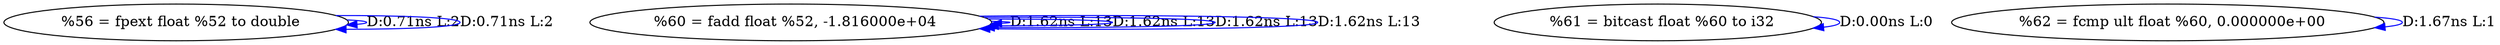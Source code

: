 digraph {
Node0x3e703e0[label="  %56 = fpext float %52 to double"];
Node0x3e703e0 -> Node0x3e703e0[label="D:0.71ns L:2",color=blue];
Node0x3e703e0 -> Node0x3e703e0[label="D:0.71ns L:2",color=blue];
Node0x3e70760[label="  %60 = fadd float %52, -1.816000e+04"];
Node0x3e70760 -> Node0x3e70760[label="D:1.62ns L:13",color=blue];
Node0x3e70760 -> Node0x3e70760[label="D:1.62ns L:13",color=blue];
Node0x3e70760 -> Node0x3e70760[label="D:1.62ns L:13",color=blue];
Node0x3e70760 -> Node0x3e70760[label="D:1.62ns L:13",color=blue];
Node0x3e70840[label="  %61 = bitcast float %60 to i32"];
Node0x3e70840 -> Node0x3e70840[label="D:0.00ns L:0",color=blue];
Node0x3e70920[label="  %62 = fcmp ult float %60, 0.000000e+00"];
Node0x3e70920 -> Node0x3e70920[label="D:1.67ns L:1",color=blue];
}
